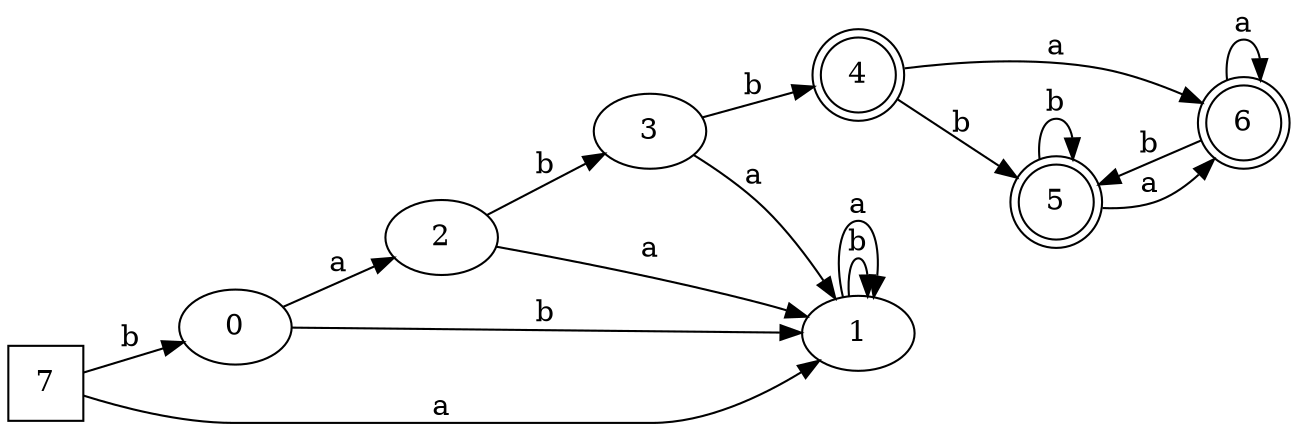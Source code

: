digraph G {
	rankdir=LR;
	0->1[ label=b ];
	0->2[ label=a ];
	1->1[ label=b ];
	1->1[ label=a ];
	2->3[ label=b ];
	2->1[ label=a ];
	3->4[ label=b ];
	3->1[ label=a ];
	4->5[ label=b ];
	4->6[ label=a ];
	5->5[ label=b ];
	5->6[ label=a ];
	6->5[ label=b ];
	6->6[ label=a ];
	7->0[ label=b ];
	7->1[ label=a ];
	0;
	1;
	2;
	3;
	4 [ shape=doublecircle ];
	5 [ shape=doublecircle ];
	6 [ shape=doublecircle ];
	7 [ shape=square ];

}

